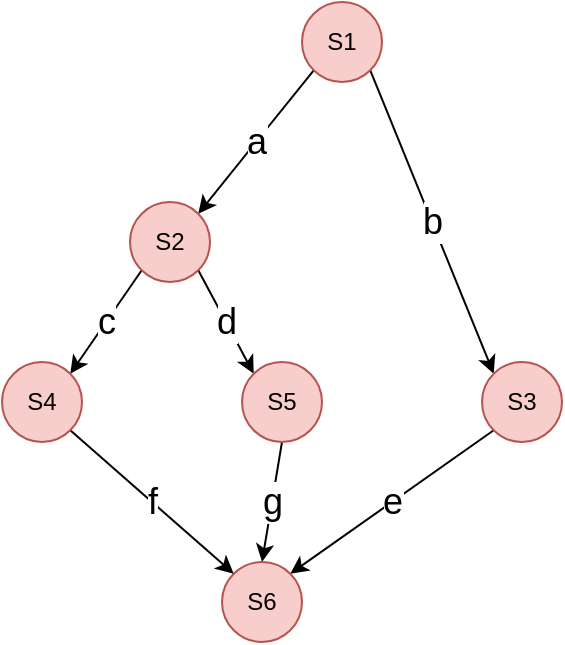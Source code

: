<mxfile version="22.1.18" type="device">
  <diagram name="第 1 页" id="NBSRkIWh8Ks895bnQ7NR">
    <mxGraphModel dx="1221" dy="823" grid="1" gridSize="10" guides="1" tooltips="1" connect="1" arrows="1" fold="1" page="1" pageScale="1" pageWidth="827" pageHeight="1169" math="0" shadow="0">
      <root>
        <mxCell id="0" />
        <mxCell id="1" parent="0" />
        <mxCell id="ssHdRLULT5AuKp8mA-jx-9" value="a" style="rounded=0;orthogonalLoop=1;jettySize=auto;html=1;exitX=0;exitY=1;exitDx=0;exitDy=0;entryX=1;entryY=0;entryDx=0;entryDy=0;fontSize=18;" edge="1" parent="1" source="ssHdRLULT5AuKp8mA-jx-1" target="ssHdRLULT5AuKp8mA-jx-2">
          <mxGeometry relative="1" as="geometry" />
        </mxCell>
        <mxCell id="ssHdRLULT5AuKp8mA-jx-12" value="b" style="rounded=0;orthogonalLoop=1;jettySize=auto;html=1;exitX=1;exitY=1;exitDx=0;exitDy=0;entryX=0;entryY=0;entryDx=0;entryDy=0;fontSize=18;" edge="1" parent="1" source="ssHdRLULT5AuKp8mA-jx-1" target="ssHdRLULT5AuKp8mA-jx-4">
          <mxGeometry relative="1" as="geometry" />
        </mxCell>
        <mxCell id="ssHdRLULT5AuKp8mA-jx-1" value="S1" style="ellipse;whiteSpace=wrap;html=1;aspect=fixed;fillColor=#f8cecc;strokeColor=#b85450;" vertex="1" parent="1">
          <mxGeometry x="500" y="40" width="40" height="40" as="geometry" />
        </mxCell>
        <mxCell id="ssHdRLULT5AuKp8mA-jx-10" value="c" style="rounded=0;orthogonalLoop=1;jettySize=auto;html=1;exitX=0;exitY=1;exitDx=0;exitDy=0;entryX=1;entryY=0;entryDx=0;entryDy=0;fontSize=18;" edge="1" parent="1" source="ssHdRLULT5AuKp8mA-jx-2" target="ssHdRLULT5AuKp8mA-jx-6">
          <mxGeometry relative="1" as="geometry" />
        </mxCell>
        <mxCell id="ssHdRLULT5AuKp8mA-jx-11" value="d" style="rounded=0;orthogonalLoop=1;jettySize=auto;html=1;exitX=1;exitY=1;exitDx=0;exitDy=0;entryX=0;entryY=0;entryDx=0;entryDy=0;fontSize=18;" edge="1" parent="1" source="ssHdRLULT5AuKp8mA-jx-2" target="ssHdRLULT5AuKp8mA-jx-3">
          <mxGeometry relative="1" as="geometry" />
        </mxCell>
        <mxCell id="ssHdRLULT5AuKp8mA-jx-2" value="S2" style="ellipse;whiteSpace=wrap;html=1;aspect=fixed;fillColor=#f8cecc;strokeColor=#b85450;" vertex="1" parent="1">
          <mxGeometry x="414" y="140" width="40" height="40" as="geometry" />
        </mxCell>
        <mxCell id="ssHdRLULT5AuKp8mA-jx-14" value="g" style="rounded=0;orthogonalLoop=1;jettySize=auto;html=1;exitX=0.5;exitY=1;exitDx=0;exitDy=0;entryX=0.5;entryY=0;entryDx=0;entryDy=0;fontSize=18;" edge="1" parent="1" source="ssHdRLULT5AuKp8mA-jx-3" target="ssHdRLULT5AuKp8mA-jx-5">
          <mxGeometry relative="1" as="geometry" />
        </mxCell>
        <mxCell id="ssHdRLULT5AuKp8mA-jx-3" value="S5" style="ellipse;whiteSpace=wrap;html=1;aspect=fixed;fillColor=#f8cecc;strokeColor=#b85450;" vertex="1" parent="1">
          <mxGeometry x="470" y="220" width="40" height="40" as="geometry" />
        </mxCell>
        <mxCell id="ssHdRLULT5AuKp8mA-jx-15" value="e" style="rounded=0;orthogonalLoop=1;jettySize=auto;html=1;exitX=0;exitY=1;exitDx=0;exitDy=0;entryX=1;entryY=0;entryDx=0;entryDy=0;fontSize=18;" edge="1" parent="1" source="ssHdRLULT5AuKp8mA-jx-4" target="ssHdRLULT5AuKp8mA-jx-5">
          <mxGeometry relative="1" as="geometry" />
        </mxCell>
        <mxCell id="ssHdRLULT5AuKp8mA-jx-4" value="S3" style="ellipse;whiteSpace=wrap;html=1;aspect=fixed;fillColor=#f8cecc;strokeColor=#b85450;" vertex="1" parent="1">
          <mxGeometry x="590" y="220" width="40" height="40" as="geometry" />
        </mxCell>
        <mxCell id="ssHdRLULT5AuKp8mA-jx-5" value="S6" style="ellipse;whiteSpace=wrap;html=1;aspect=fixed;fillColor=#f8cecc;strokeColor=#b85450;" vertex="1" parent="1">
          <mxGeometry x="460" y="320" width="40" height="40" as="geometry" />
        </mxCell>
        <mxCell id="ssHdRLULT5AuKp8mA-jx-13" value="f" style="rounded=0;orthogonalLoop=1;jettySize=auto;html=1;exitX=1;exitY=1;exitDx=0;exitDy=0;entryX=0;entryY=0;entryDx=0;entryDy=0;fontSize=18;" edge="1" parent="1" source="ssHdRLULT5AuKp8mA-jx-6" target="ssHdRLULT5AuKp8mA-jx-5">
          <mxGeometry relative="1" as="geometry" />
        </mxCell>
        <mxCell id="ssHdRLULT5AuKp8mA-jx-6" value="S4" style="ellipse;whiteSpace=wrap;html=1;aspect=fixed;fillColor=#f8cecc;strokeColor=#b85450;" vertex="1" parent="1">
          <mxGeometry x="350" y="220" width="40" height="40" as="geometry" />
        </mxCell>
      </root>
    </mxGraphModel>
  </diagram>
</mxfile>
